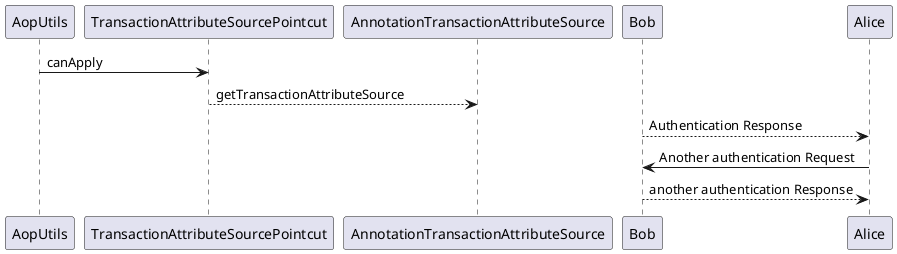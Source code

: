 @startuml
AopUtils -> TransactionAttributeSourcePointcut: canApply
TransactionAttributeSourcePointcut --> AnnotationTransactionAttributeSource: getTransactionAttributeSource
Bob --> Alice: Authentication Response

Alice -> Bob: Another authentication Request
Alice <-- Bob: another authentication Response
@enduml